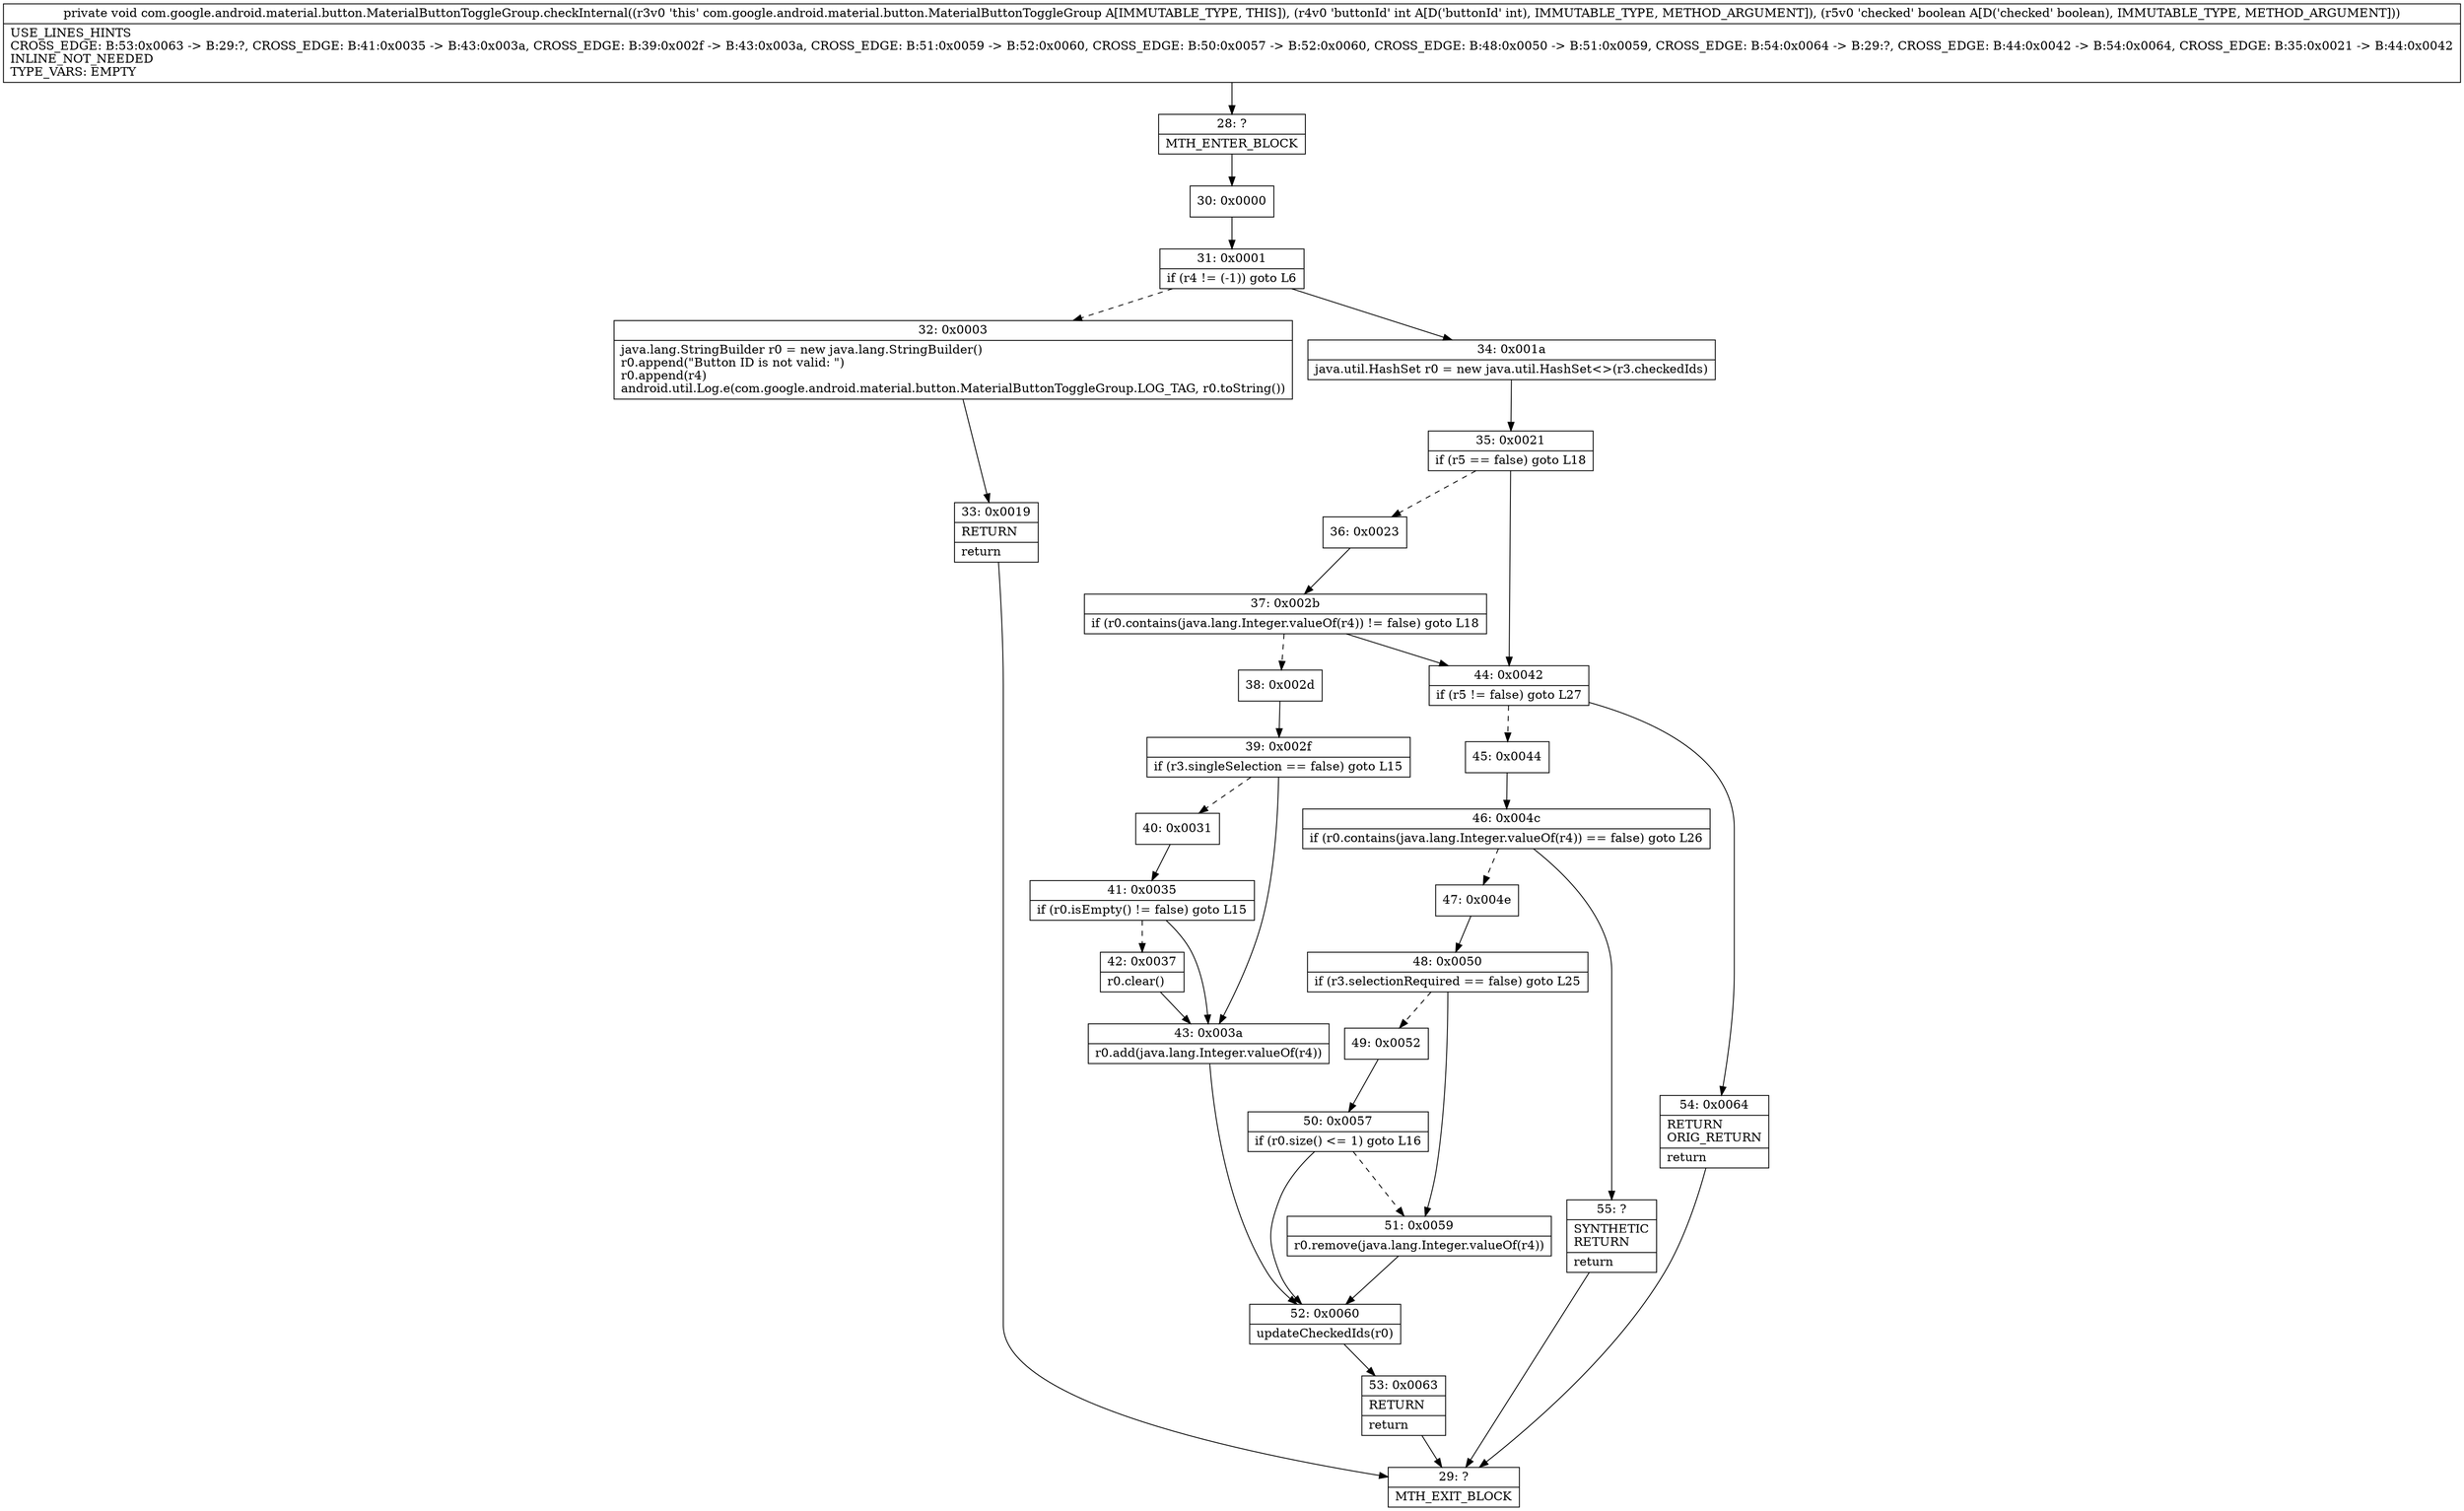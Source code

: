 digraph "CFG forcom.google.android.material.button.MaterialButtonToggleGroup.checkInternal(IZ)V" {
Node_28 [shape=record,label="{28\:\ ?|MTH_ENTER_BLOCK\l}"];
Node_30 [shape=record,label="{30\:\ 0x0000}"];
Node_31 [shape=record,label="{31\:\ 0x0001|if (r4 != (\-1)) goto L6\l}"];
Node_32 [shape=record,label="{32\:\ 0x0003|java.lang.StringBuilder r0 = new java.lang.StringBuilder()\lr0.append(\"Button ID is not valid: \")\lr0.append(r4)\landroid.util.Log.e(com.google.android.material.button.MaterialButtonToggleGroup.LOG_TAG, r0.toString())\l}"];
Node_33 [shape=record,label="{33\:\ 0x0019|RETURN\l|return\l}"];
Node_29 [shape=record,label="{29\:\ ?|MTH_EXIT_BLOCK\l}"];
Node_34 [shape=record,label="{34\:\ 0x001a|java.util.HashSet r0 = new java.util.HashSet\<\>(r3.checkedIds)\l}"];
Node_35 [shape=record,label="{35\:\ 0x0021|if (r5 == false) goto L18\l}"];
Node_36 [shape=record,label="{36\:\ 0x0023}"];
Node_37 [shape=record,label="{37\:\ 0x002b|if (r0.contains(java.lang.Integer.valueOf(r4)) != false) goto L18\l}"];
Node_38 [shape=record,label="{38\:\ 0x002d}"];
Node_39 [shape=record,label="{39\:\ 0x002f|if (r3.singleSelection == false) goto L15\l}"];
Node_40 [shape=record,label="{40\:\ 0x0031}"];
Node_41 [shape=record,label="{41\:\ 0x0035|if (r0.isEmpty() != false) goto L15\l}"];
Node_42 [shape=record,label="{42\:\ 0x0037|r0.clear()\l}"];
Node_43 [shape=record,label="{43\:\ 0x003a|r0.add(java.lang.Integer.valueOf(r4))\l}"];
Node_52 [shape=record,label="{52\:\ 0x0060|updateCheckedIds(r0)\l}"];
Node_53 [shape=record,label="{53\:\ 0x0063|RETURN\l|return\l}"];
Node_44 [shape=record,label="{44\:\ 0x0042|if (r5 != false) goto L27\l}"];
Node_45 [shape=record,label="{45\:\ 0x0044}"];
Node_46 [shape=record,label="{46\:\ 0x004c|if (r0.contains(java.lang.Integer.valueOf(r4)) == false) goto L26\l}"];
Node_47 [shape=record,label="{47\:\ 0x004e}"];
Node_48 [shape=record,label="{48\:\ 0x0050|if (r3.selectionRequired == false) goto L25\l}"];
Node_49 [shape=record,label="{49\:\ 0x0052}"];
Node_50 [shape=record,label="{50\:\ 0x0057|if (r0.size() \<= 1) goto L16\l}"];
Node_51 [shape=record,label="{51\:\ 0x0059|r0.remove(java.lang.Integer.valueOf(r4))\l}"];
Node_55 [shape=record,label="{55\:\ ?|SYNTHETIC\lRETURN\l|return\l}"];
Node_54 [shape=record,label="{54\:\ 0x0064|RETURN\lORIG_RETURN\l|return\l}"];
MethodNode[shape=record,label="{private void com.google.android.material.button.MaterialButtonToggleGroup.checkInternal((r3v0 'this' com.google.android.material.button.MaterialButtonToggleGroup A[IMMUTABLE_TYPE, THIS]), (r4v0 'buttonId' int A[D('buttonId' int), IMMUTABLE_TYPE, METHOD_ARGUMENT]), (r5v0 'checked' boolean A[D('checked' boolean), IMMUTABLE_TYPE, METHOD_ARGUMENT]))  | USE_LINES_HINTS\lCROSS_EDGE: B:53:0x0063 \-\> B:29:?, CROSS_EDGE: B:41:0x0035 \-\> B:43:0x003a, CROSS_EDGE: B:39:0x002f \-\> B:43:0x003a, CROSS_EDGE: B:51:0x0059 \-\> B:52:0x0060, CROSS_EDGE: B:50:0x0057 \-\> B:52:0x0060, CROSS_EDGE: B:48:0x0050 \-\> B:51:0x0059, CROSS_EDGE: B:54:0x0064 \-\> B:29:?, CROSS_EDGE: B:44:0x0042 \-\> B:54:0x0064, CROSS_EDGE: B:35:0x0021 \-\> B:44:0x0042\lINLINE_NOT_NEEDED\lTYPE_VARS: EMPTY\l}"];
MethodNode -> Node_28;Node_28 -> Node_30;
Node_30 -> Node_31;
Node_31 -> Node_32[style=dashed];
Node_31 -> Node_34;
Node_32 -> Node_33;
Node_33 -> Node_29;
Node_34 -> Node_35;
Node_35 -> Node_36[style=dashed];
Node_35 -> Node_44;
Node_36 -> Node_37;
Node_37 -> Node_38[style=dashed];
Node_37 -> Node_44;
Node_38 -> Node_39;
Node_39 -> Node_40[style=dashed];
Node_39 -> Node_43;
Node_40 -> Node_41;
Node_41 -> Node_42[style=dashed];
Node_41 -> Node_43;
Node_42 -> Node_43;
Node_43 -> Node_52;
Node_52 -> Node_53;
Node_53 -> Node_29;
Node_44 -> Node_45[style=dashed];
Node_44 -> Node_54;
Node_45 -> Node_46;
Node_46 -> Node_47[style=dashed];
Node_46 -> Node_55;
Node_47 -> Node_48;
Node_48 -> Node_49[style=dashed];
Node_48 -> Node_51;
Node_49 -> Node_50;
Node_50 -> Node_51[style=dashed];
Node_50 -> Node_52;
Node_51 -> Node_52;
Node_55 -> Node_29;
Node_54 -> Node_29;
}

